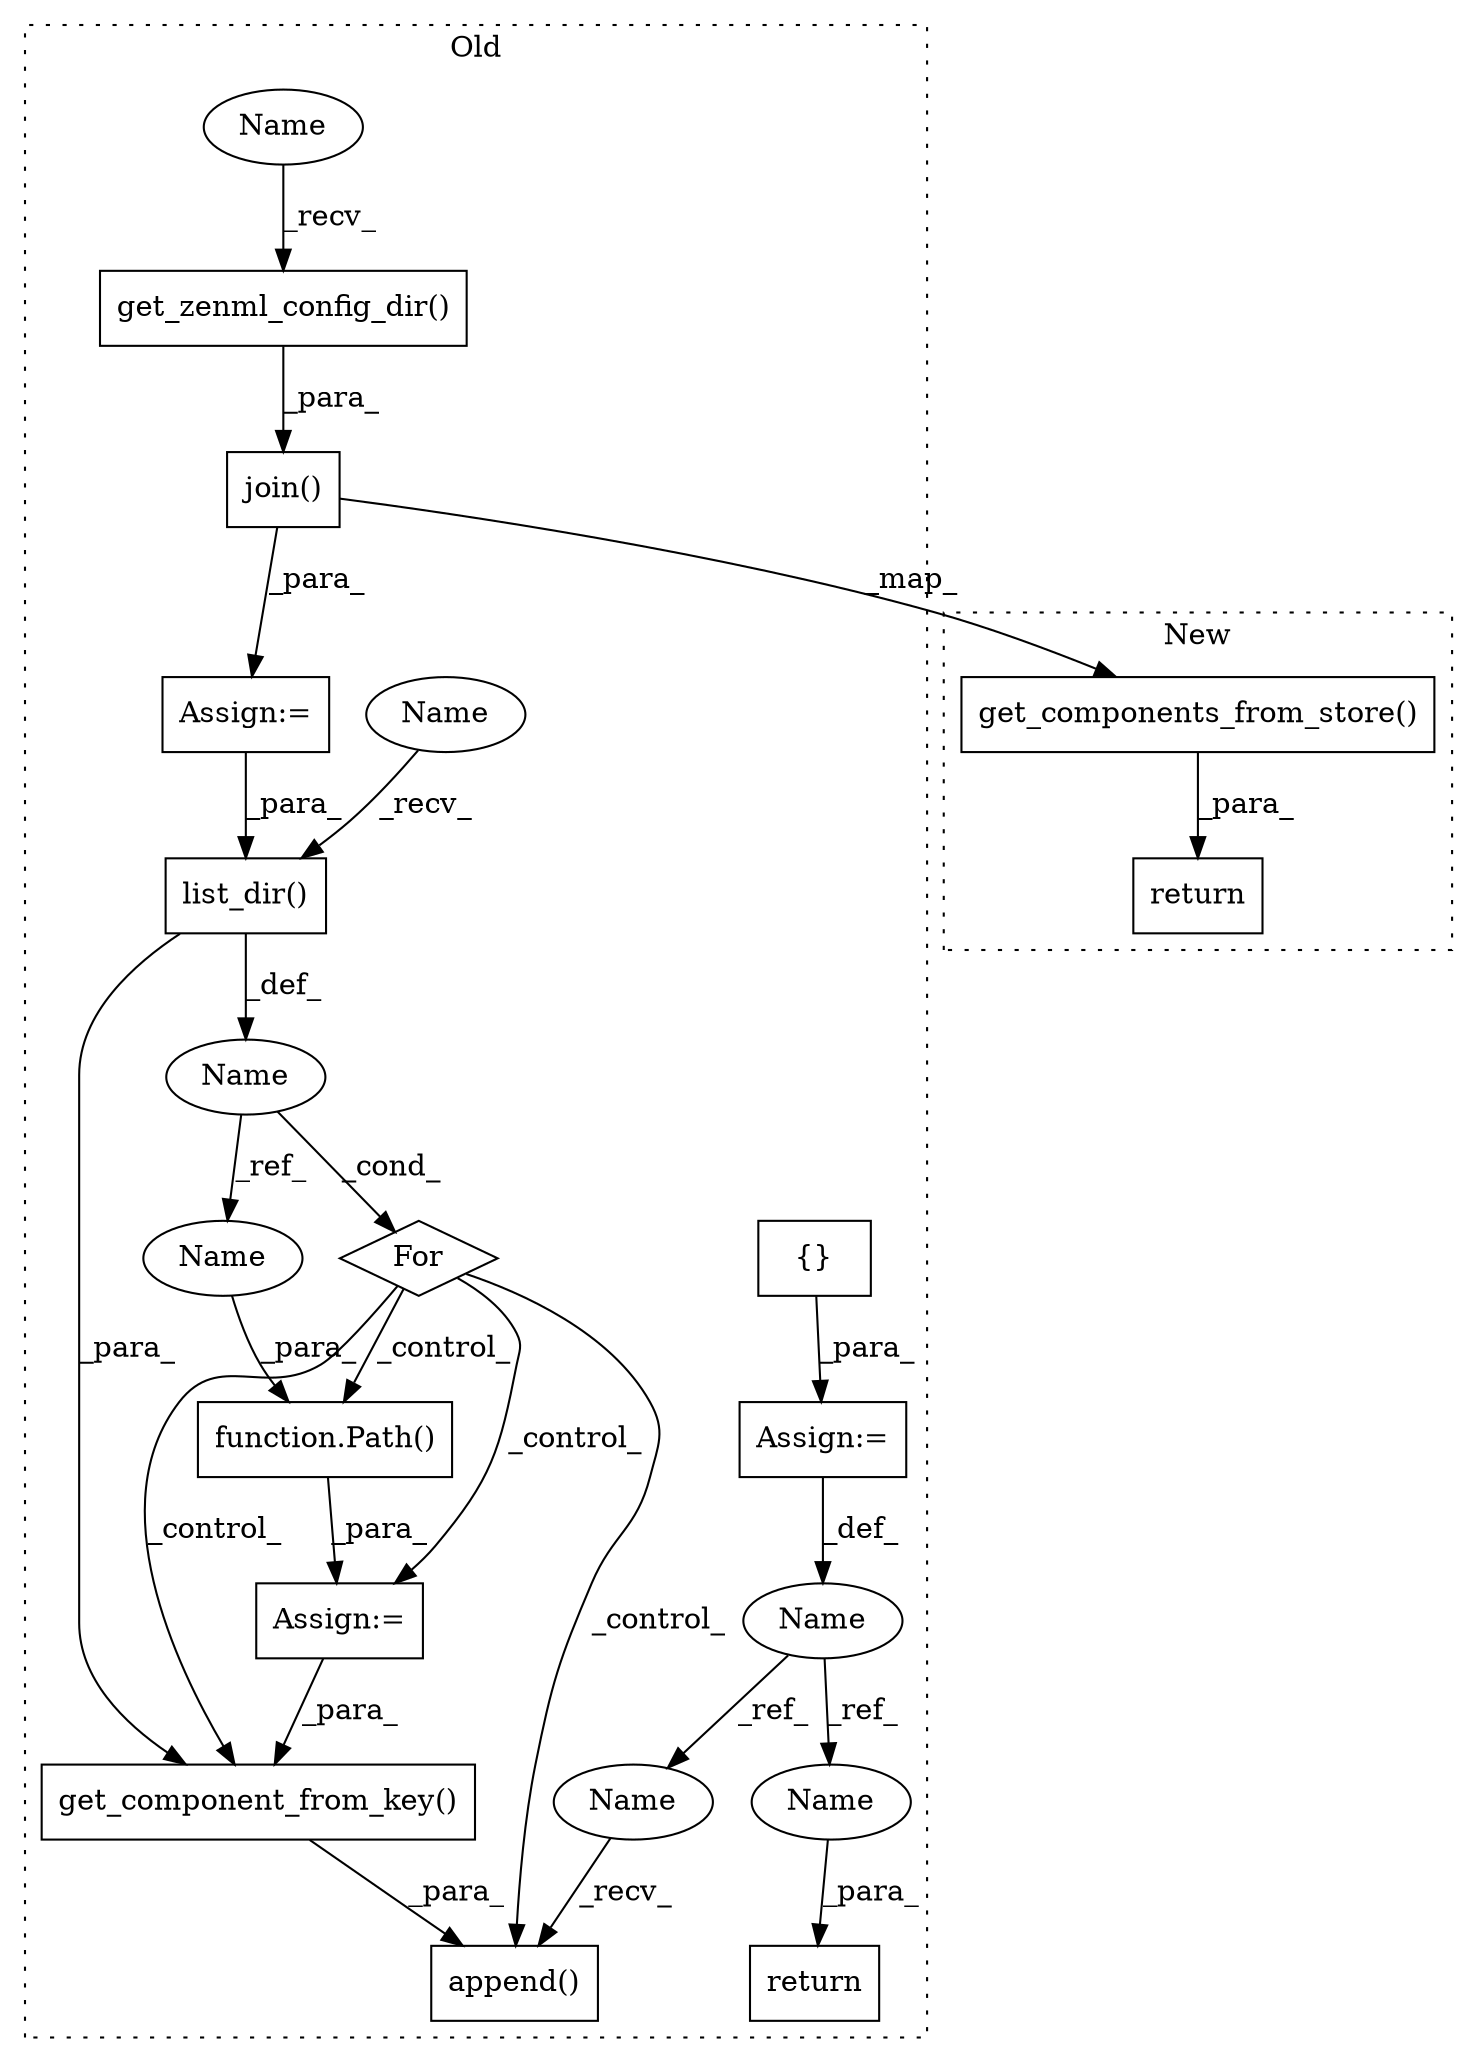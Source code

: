 digraph G {
subgraph cluster0 {
1 [label="list_dir()" a="75" s="1550,1579" l="20,23" shape="box"];
3 [label="For" a="107" s="1536,1602" l="4,14" shape="diamond"];
4 [label="Name" a="87" s="1540" l="6" shape="ellipse"];
5 [label="Assign:=" a="68" s="1619" l="3" shape="box"];
6 [label="append()" a="75" s="1652,1743" l="31,14" shape="box"];
7 [label="{}" a="59" s="1525,1525" l="2,1" shape="box"];
8 [label="Assign:=" a="68" s="1522" l="3" shape="box"];
9 [label="return" a="93" s="1766" l="7" shape="box"];
10 [label="get_zenml_config_dir()" a="75" s="1412" l="33" shape="box"];
11 [label="join()" a="75" s="1386,1496" l="26,11" shape="box"];
13 [label="Name" a="87" s="1516" l="6" shape="ellipse"];
14 [label="function.Path()" a="75" s="1622,1633" l="5,1" shape="box"];
15 [label="Assign:=" a="68" s="1383" l="3" shape="box"];
16 [label="get_component_from_key()" a="75" s="1683,1742" l="37,1" shape="box"];
17 [label="Name" a="87" s="1652" l="6" shape="ellipse"];
18 [label="Name" a="87" s="1773" l="6" shape="ellipse"];
19 [label="Name" a="87" s="1550" l="10" shape="ellipse"];
20 [label="Name" a="87" s="1412" l="10" shape="ellipse"];
21 [label="Name" a="87" s="1627" l="6" shape="ellipse"];
label = "Old";
style="dotted";
}
subgraph cluster1 {
2 [label="return" a="93" s="1416" l="7" shape="box"];
12 [label="get_components_from_store()" a="75" s="1423,1532" l="53,10" shape="box"];
label = "New";
style="dotted";
}
1 -> 16 [label="_para_"];
1 -> 4 [label="_def_"];
3 -> 5 [label="_control_"];
3 -> 14 [label="_control_"];
3 -> 6 [label="_control_"];
3 -> 16 [label="_control_"];
4 -> 21 [label="_ref_"];
4 -> 3 [label="_cond_"];
5 -> 16 [label="_para_"];
7 -> 8 [label="_para_"];
8 -> 13 [label="_def_"];
10 -> 11 [label="_para_"];
11 -> 12 [label="_map_"];
11 -> 15 [label="_para_"];
12 -> 2 [label="_para_"];
13 -> 18 [label="_ref_"];
13 -> 17 [label="_ref_"];
14 -> 5 [label="_para_"];
15 -> 1 [label="_para_"];
16 -> 6 [label="_para_"];
17 -> 6 [label="_recv_"];
18 -> 9 [label="_para_"];
19 -> 1 [label="_recv_"];
20 -> 10 [label="_recv_"];
21 -> 14 [label="_para_"];
}